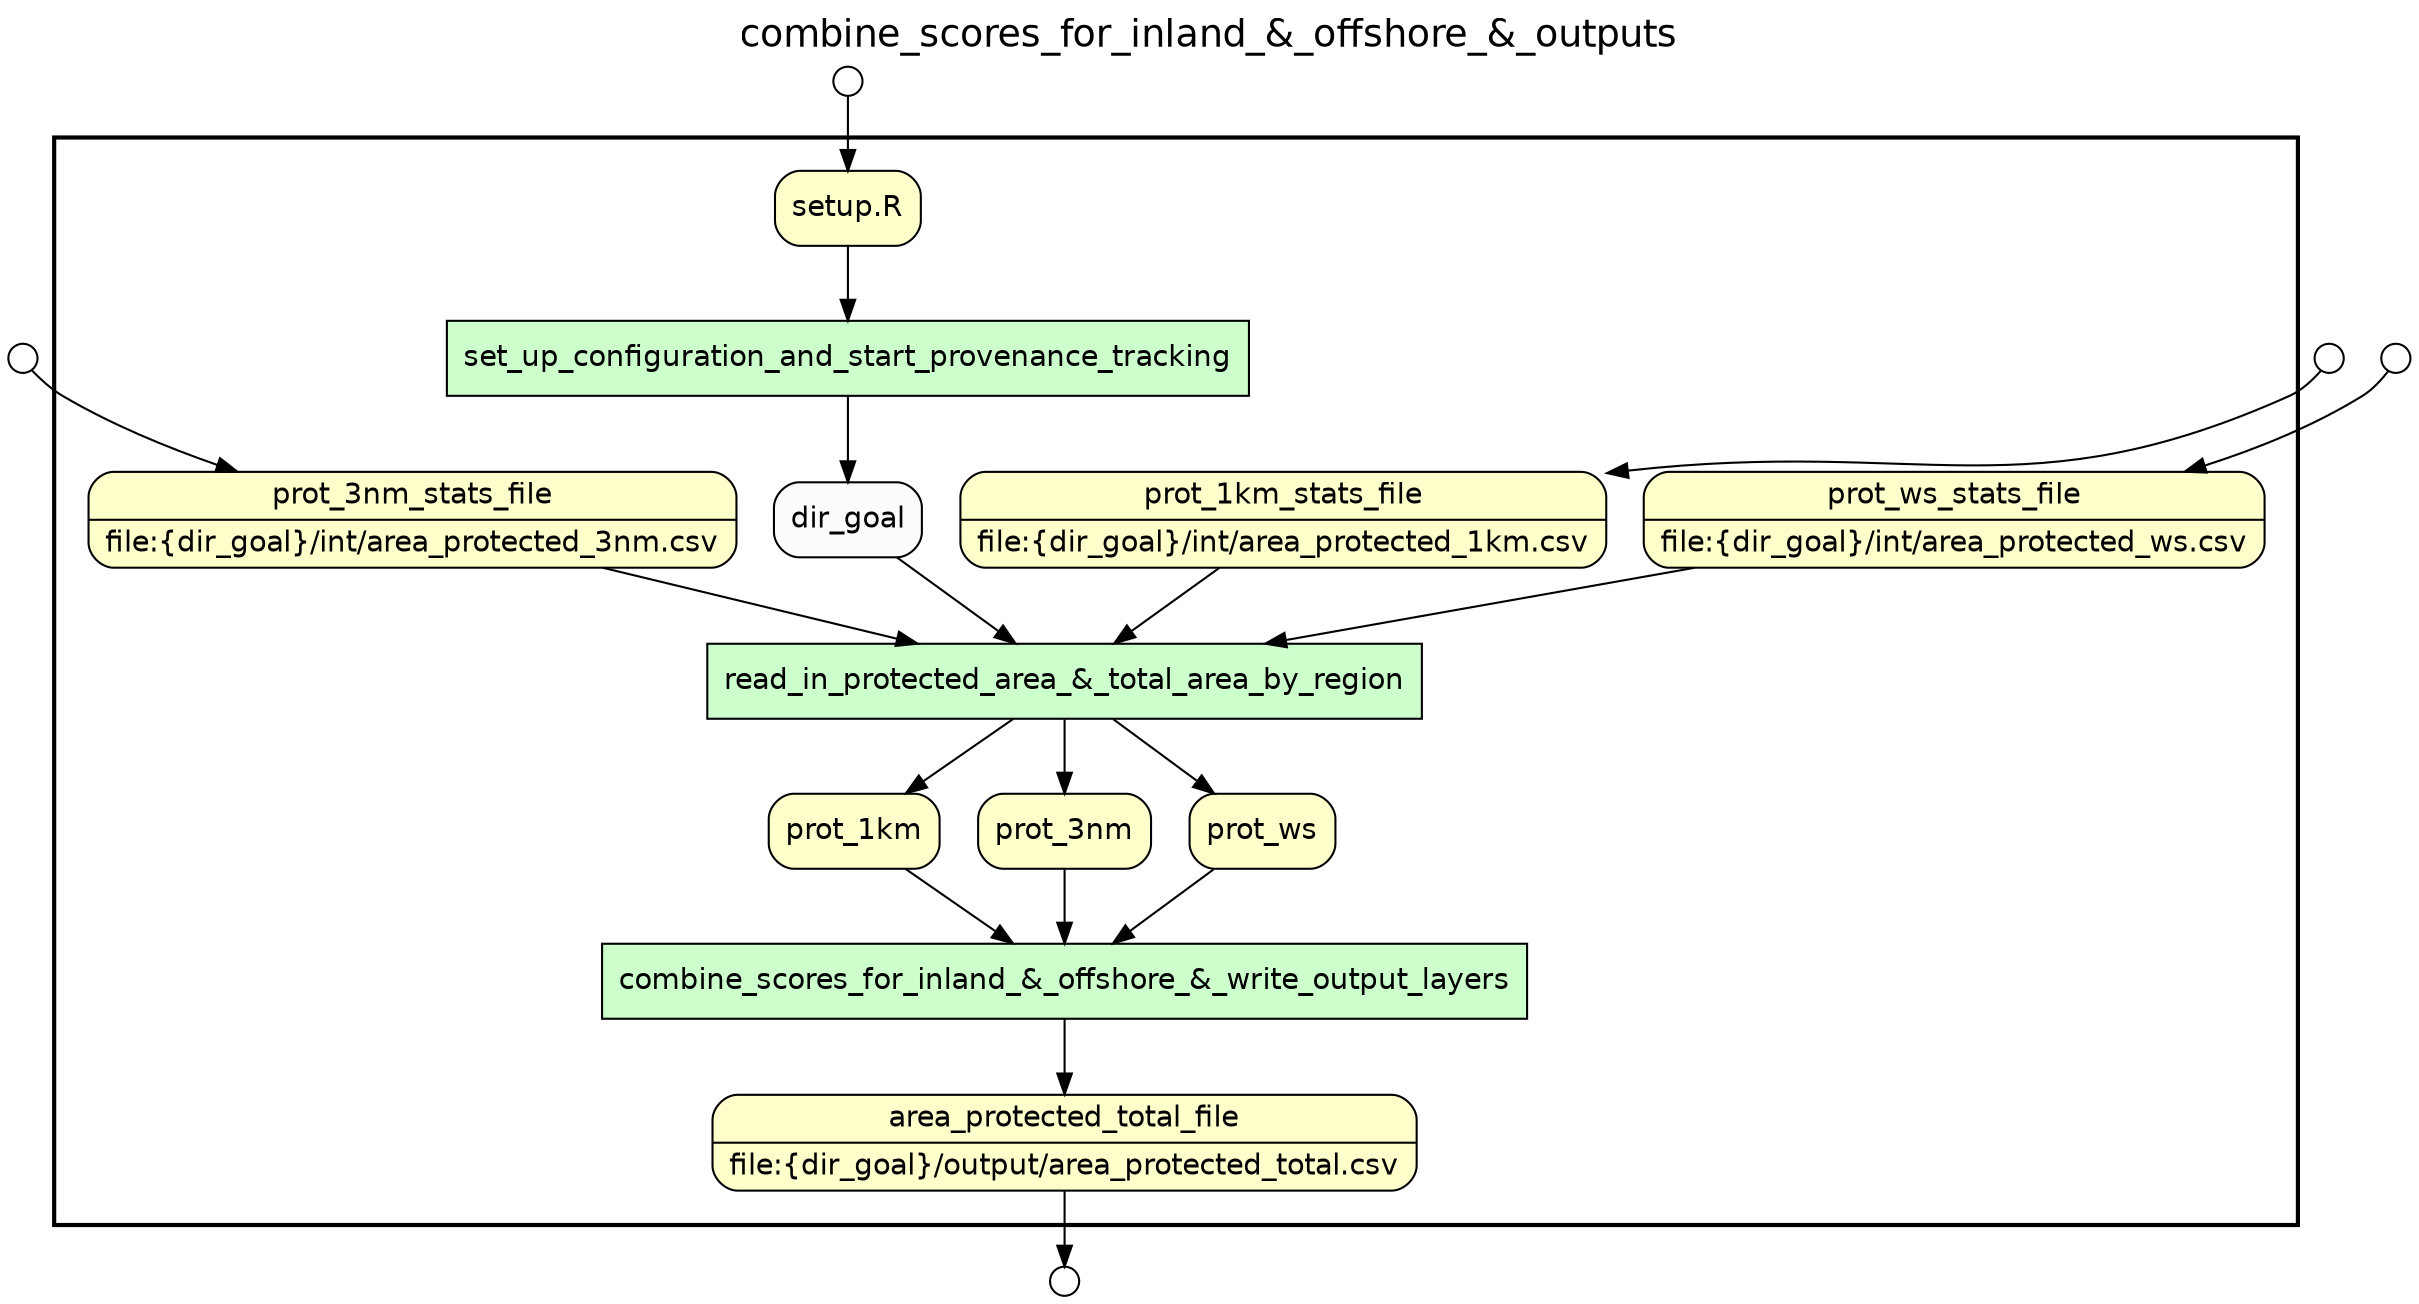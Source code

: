 
/* Start of top-level graph */
digraph Workflow {
rankdir=TB

/* Title for graph */
fontname=Helvetica; fontsize=18; labelloc=t
label="combine_scores_for_inland_&_offshore_&_outputs"

/* Start of double cluster for drawing box around nodes in workflow */
subgraph cluster_workflow_box_outer { label=""; color=black; penwidth=2
subgraph cluster_workflow_box_inner { label=""; penwidth=0

/* Style for nodes representing atomic programs in workflow */
node[shape=box style=filled fillcolor="#CCFFCC" peripheries=1 fontname=Helvetica]

/* Nodes representing atomic programs in workflow */
set_up_configuration_and_start_provenance_tracking
"read_in_protected_area_&_total_area_by_region"
"combine_scores_for_inland_&_offshore_&_write_output_layers"

/* Style for nodes representing non-parameter data channels in workflow */
node[shape=box style="rounded,filled" fillcolor="#FFFFCC" peripheries=1 fontname=Helvetica]

/* Nodes for non-parameter data channels in workflow */
area_protected_total_file [shape=record rankdir=LR label="{<f0> area_protected_total_file |<f1> file\:\{dir_goal\}/output/area_protected_total.csv}"];
"setup.R"
prot_3nm_stats_file [shape=record rankdir=LR label="{<f0> prot_3nm_stats_file |<f1> file\:\{dir_goal\}/int/area_protected_3nm.csv}"];
prot_1km_stats_file [shape=record rankdir=LR label="{<f0> prot_1km_stats_file |<f1> file\:\{dir_goal\}/int/area_protected_1km.csv}"];
prot_ws_stats_file [shape=record rankdir=LR label="{<f0> prot_ws_stats_file |<f1> file\:\{dir_goal\}/int/area_protected_ws.csv}"];
prot_1km
prot_3nm
prot_ws

/* Style for nodes representing parameter channels in workflow */
node[shape=box style="rounded,filled" fillcolor="#FCFCFC" peripheries=1 fontname=Helvetica]

/* Nodes representing parameter channels in workflow */
dir_goal

/* Edges representing connections between programs and channels */
set_up_configuration_and_start_provenance_tracking -> dir_goal
"setup.R" -> set_up_configuration_and_start_provenance_tracking
"read_in_protected_area_&_total_area_by_region" -> prot_3nm
"read_in_protected_area_&_total_area_by_region" -> prot_1km
"read_in_protected_area_&_total_area_by_region" -> prot_ws
dir_goal -> "read_in_protected_area_&_total_area_by_region"
prot_3nm_stats_file -> "read_in_protected_area_&_total_area_by_region"
prot_1km_stats_file -> "read_in_protected_area_&_total_area_by_region"
prot_ws_stats_file -> "read_in_protected_area_&_total_area_by_region"
"combine_scores_for_inland_&_offshore_&_write_output_layers" -> area_protected_total_file
prot_1km -> "combine_scores_for_inland_&_offshore_&_write_output_layers"
prot_3nm -> "combine_scores_for_inland_&_offshore_&_write_output_layers"
prot_ws -> "combine_scores_for_inland_&_offshore_&_write_output_layers"

/* End of double cluster for drawing box around nodes in workflow */
}}

/* Style for nodes representing workflow input ports */
node[shape=circle style="rounded,filled" fillcolor="#FFFFFF" peripheries=1 fontname=Helvetica width=0.2]

/* Nodes representing workflow input ports */
"setup.R_input_port" [label=""]
prot_3nm_stats_file_input_port [label=""]
prot_1km_stats_file_input_port [label=""]
prot_ws_stats_file_input_port [label=""]

/* Style for nodes representing workflow output ports */
node[shape=circle style="rounded,filled" fillcolor="#FFFFFF" peripheries=1 fontname=Helvetica width=0.2]

/* Nodes representing workflow output ports */
area_protected_total_file_output_port [label=""]

/* Edges from input ports to channels */
"setup.R_input_port" -> "setup.R"
prot_3nm_stats_file_input_port -> prot_3nm_stats_file
prot_1km_stats_file_input_port -> prot_1km_stats_file
prot_ws_stats_file_input_port -> prot_ws_stats_file

/* Edges from channels to output ports */
area_protected_total_file -> area_protected_total_file_output_port

/* End of top-level graph */
}
